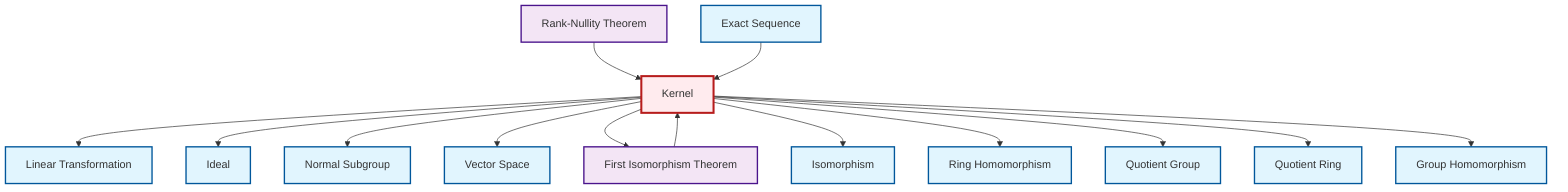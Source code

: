 graph TD
    classDef definition fill:#e1f5fe,stroke:#01579b,stroke-width:2px
    classDef theorem fill:#f3e5f5,stroke:#4a148c,stroke-width:2px
    classDef axiom fill:#fff3e0,stroke:#e65100,stroke-width:2px
    classDef example fill:#e8f5e9,stroke:#1b5e20,stroke-width:2px
    classDef current fill:#ffebee,stroke:#b71c1c,stroke-width:3px
    def-quotient-ring["Quotient Ring"]:::definition
    def-homomorphism["Group Homomorphism"]:::definition
    def-exact-sequence["Exact Sequence"]:::definition
    def-quotient-group["Quotient Group"]:::definition
    def-linear-transformation["Linear Transformation"]:::definition
    def-vector-space["Vector Space"]:::definition
    thm-rank-nullity["Rank-Nullity Theorem"]:::theorem
    def-normal-subgroup["Normal Subgroup"]:::definition
    def-ring-homomorphism["Ring Homomorphism"]:::definition
    def-ideal["Ideal"]:::definition
    thm-first-isomorphism["First Isomorphism Theorem"]:::theorem
    def-kernel["Kernel"]:::definition
    def-isomorphism["Isomorphism"]:::definition
    def-kernel --> def-linear-transformation
    def-kernel --> def-ideal
    def-kernel --> def-normal-subgroup
    def-kernel --> def-vector-space
    def-kernel --> thm-first-isomorphism
    thm-rank-nullity --> def-kernel
    def-kernel --> def-isomorphism
    thm-first-isomorphism --> def-kernel
    def-exact-sequence --> def-kernel
    def-kernel --> def-ring-homomorphism
    def-kernel --> def-quotient-group
    def-kernel --> def-quotient-ring
    def-kernel --> def-homomorphism
    class def-kernel current